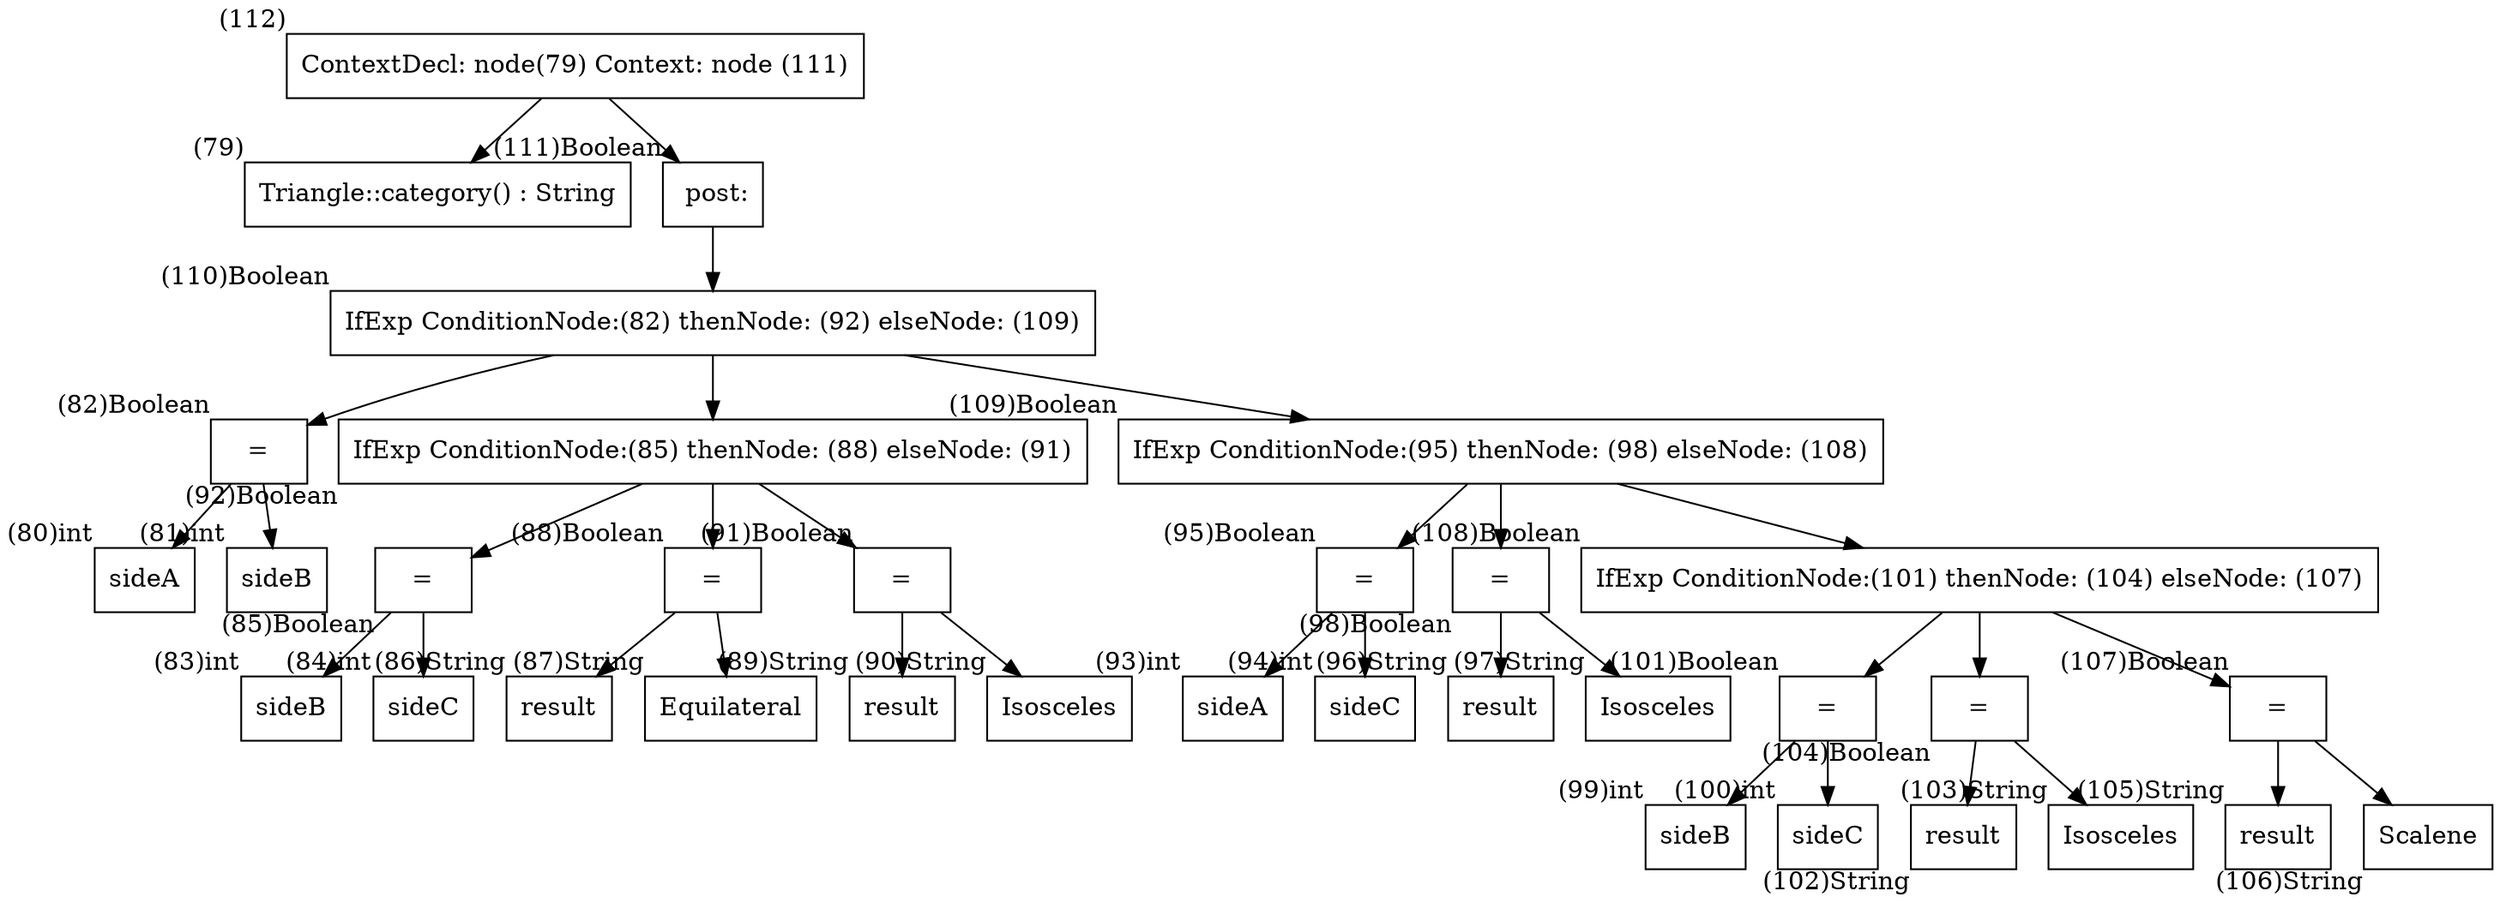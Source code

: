 digraph AST {
  node [shape=box];
  n112 [label="ContextDecl: node(79) Context: node (111)", xlabel="(112)"];
  n112 -> n79;
  n112 -> n111;
  n79 [label="Triangle::category() : String", xlabel="(79)"];
  n111 [label=" post:", xlabel="(111)Boolean"];
  n111 -> n110;
  n110 [label="IfExp ConditionNode:(82) thenNode: (92) elseNode: (109)", xlabel="(110)Boolean"];
  n110 -> n82;
  n110 -> n92;
  n110 -> n109;
  n82 [label="=", xlabel="(82)Boolean"];
  n82 -> n80;
  n82 -> n81;
  n92 [label="IfExp ConditionNode:(85) thenNode: (88) elseNode: (91)", xlabel="(92)Boolean"];
  n92 -> n85;
  n92 -> n88;
  n92 -> n91;
  n109 [label="IfExp ConditionNode:(95) thenNode: (98) elseNode: (108)", xlabel="(109)Boolean"];
  n109 -> n95;
  n109 -> n98;
  n109 -> n108;
  n80 [label="sideA", xlabel="(80)int"];
  n81 [label="sideB", xlabel="(81)int"];
  n85 [label="=", xlabel="(85)Boolean"];
  n85 -> n83;
  n85 -> n84;
  n88 [label="=", xlabel="(88)Boolean"];
  n88 -> n86;
  n88 -> n87;
  n91 [label="=", xlabel="(91)Boolean"];
  n91 -> n89;
  n91 -> n90;
  n95 [label="=", xlabel="(95)Boolean"];
  n95 -> n93;
  n95 -> n94;
  n98 [label="=", xlabel="(98)Boolean"];
  n98 -> n96;
  n98 -> n97;
  n108 [label="IfExp ConditionNode:(101) thenNode: (104) elseNode: (107)", xlabel="(108)Boolean"];
  n108 -> n101;
  n108 -> n104;
  n108 -> n107;
  n83 [label="sideB", xlabel="(83)int"];
  n84 [label="sideC", xlabel="(84)int"];
  n86 [label="result", xlabel="(86)String"];
  n87 [label="Equilateral", xlabel="(87)String"];
  n89 [label="result", xlabel="(89)String"];
  n90 [label="Isosceles", xlabel="(90)String"];
  n93 [label="sideA", xlabel="(93)int"];
  n94 [label="sideC", xlabel="(94)int"];
  n96 [label="result", xlabel="(96)String"];
  n97 [label="Isosceles", xlabel="(97)String"];
  n101 [label="=", xlabel="(101)Boolean"];
  n101 -> n99;
  n101 -> n100;
  n104 [label="=", xlabel="(104)Boolean"];
  n104 -> n102;
  n104 -> n103;
  n107 [label="=", xlabel="(107)Boolean"];
  n107 -> n105;
  n107 -> n106;
  n99 [label="sideB", xlabel="(99)int"];
  n100 [label="sideC", xlabel="(100)int"];
  n102 [label="result", xlabel="(102)String"];
  n103 [label="Isosceles", xlabel="(103)String"];
  n105 [label="result", xlabel="(105)String"];
  n106 [label="Scalene", xlabel="(106)String"];
}
